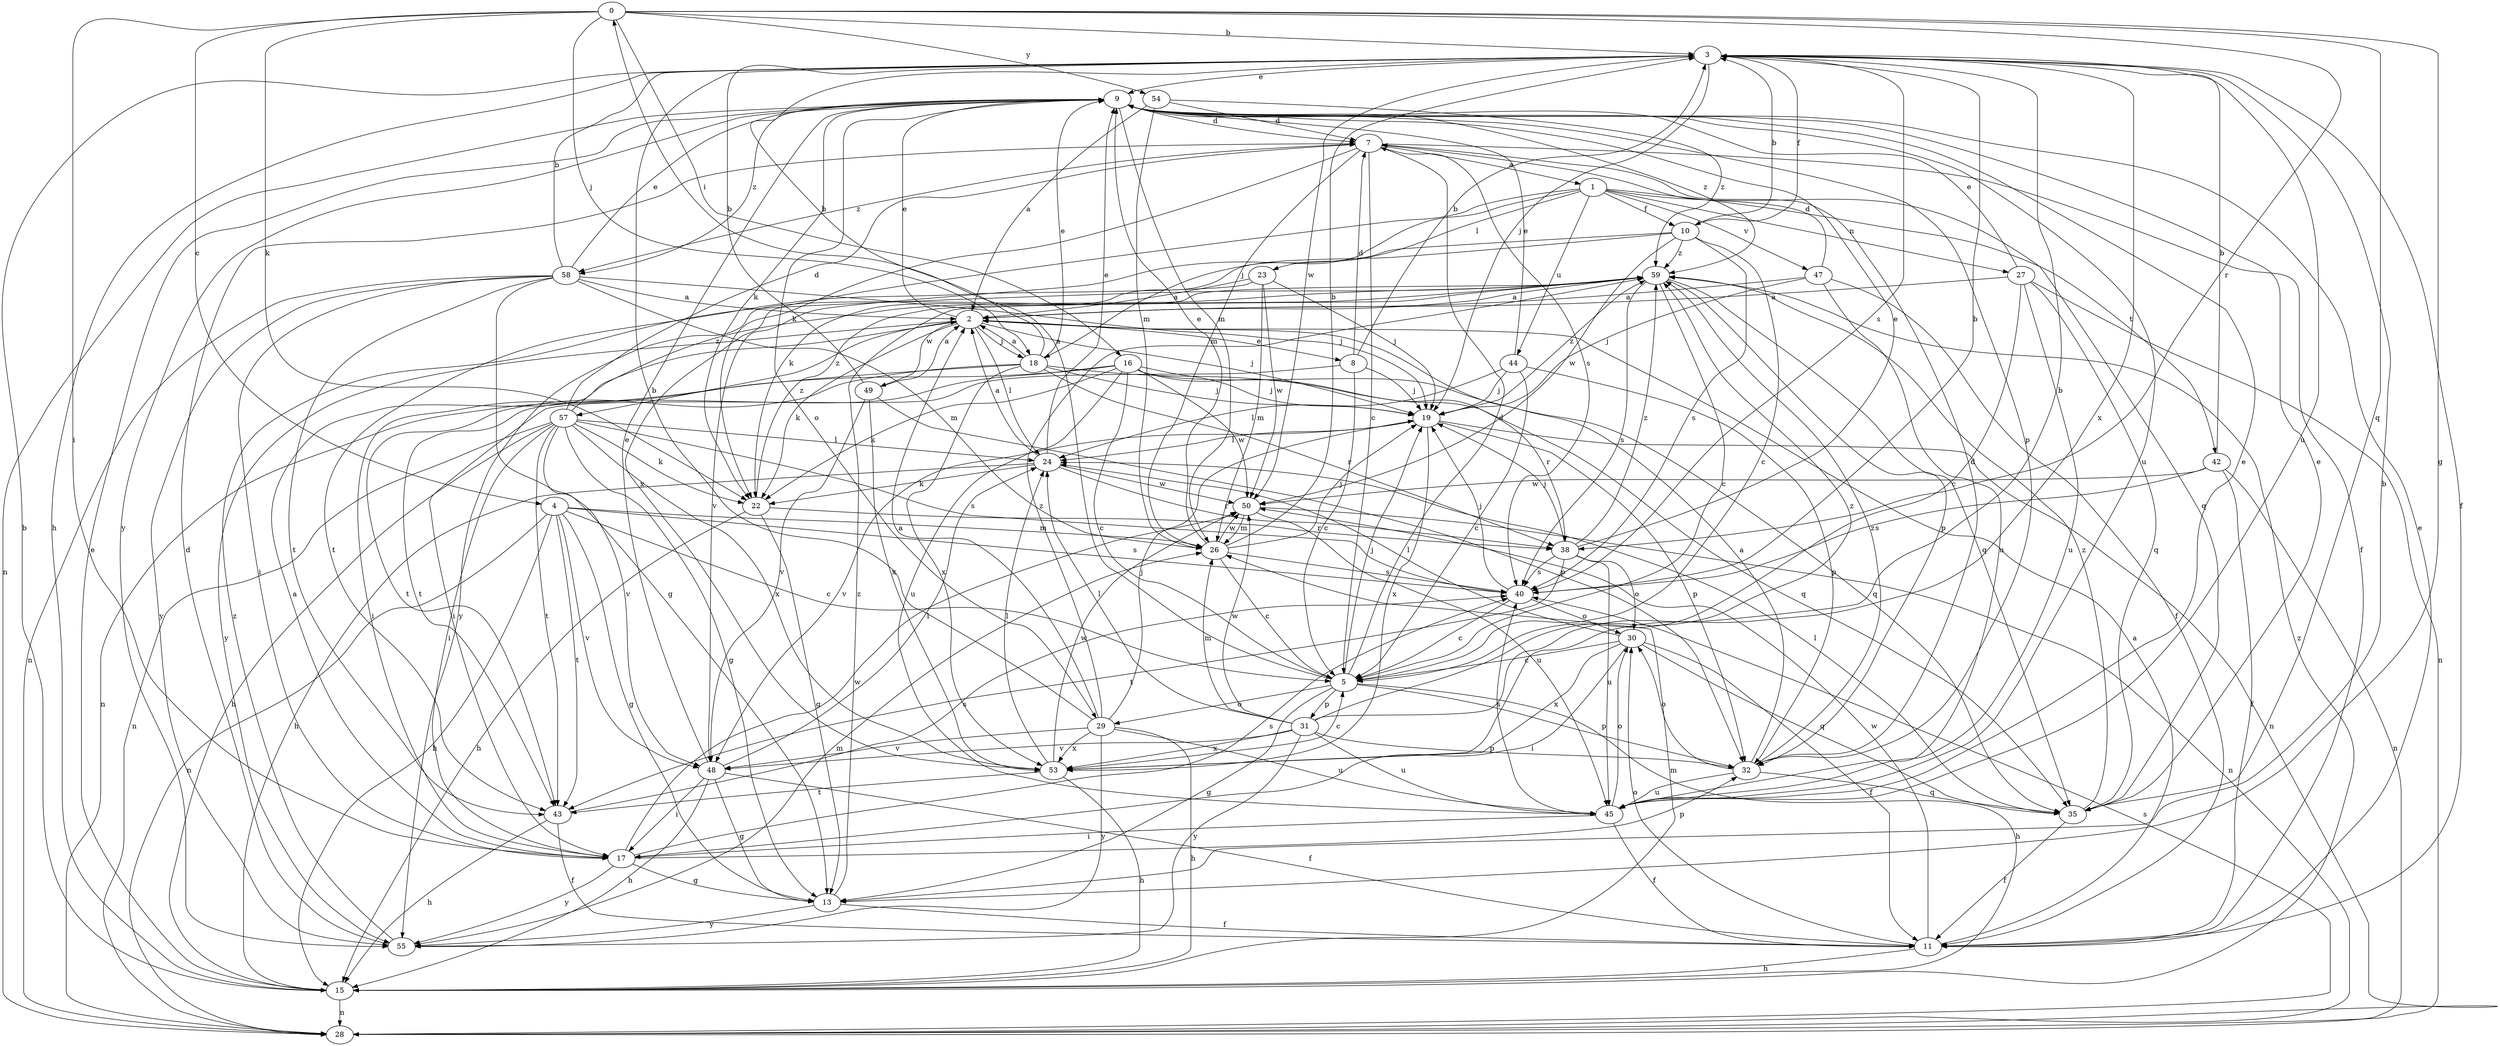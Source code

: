 strict digraph  {
0;
1;
2;
3;
4;
5;
7;
8;
9;
10;
11;
13;
15;
16;
17;
18;
19;
22;
23;
24;
26;
27;
28;
29;
30;
31;
32;
35;
38;
40;
42;
43;
44;
45;
47;
48;
49;
50;
53;
54;
55;
57;
58;
59;
0 -> 3  [label=b];
0 -> 4  [label=c];
0 -> 13  [label=g];
0 -> 16  [label=i];
0 -> 17  [label=i];
0 -> 18  [label=j];
0 -> 22  [label=k];
0 -> 35  [label=q];
0 -> 38  [label=r];
0 -> 54  [label=y];
1 -> 10  [label=f];
1 -> 18  [label=j];
1 -> 23  [label=l];
1 -> 27  [label=n];
1 -> 35  [label=q];
1 -> 42  [label=t];
1 -> 44  [label=u];
1 -> 47  [label=v];
1 -> 53  [label=x];
2 -> 8  [label=e];
2 -> 9  [label=e];
2 -> 18  [label=j];
2 -> 19  [label=j];
2 -> 22  [label=k];
2 -> 24  [label=l];
2 -> 49  [label=w];
2 -> 55  [label=y];
2 -> 57  [label=z];
3 -> 9  [label=e];
3 -> 10  [label=f];
3 -> 11  [label=f];
3 -> 15  [label=h];
3 -> 19  [label=j];
3 -> 40  [label=s];
3 -> 45  [label=u];
3 -> 50  [label=w];
3 -> 53  [label=x];
4 -> 5  [label=c];
4 -> 13  [label=g];
4 -> 15  [label=h];
4 -> 26  [label=m];
4 -> 28  [label=n];
4 -> 40  [label=s];
4 -> 43  [label=t];
4 -> 48  [label=v];
5 -> 0  [label=a];
5 -> 7  [label=d];
5 -> 13  [label=g];
5 -> 15  [label=h];
5 -> 19  [label=j];
5 -> 29  [label=o];
5 -> 31  [label=p];
5 -> 32  [label=p];
7 -> 1  [label=a];
7 -> 5  [label=c];
7 -> 11  [label=f];
7 -> 22  [label=k];
7 -> 26  [label=m];
7 -> 40  [label=s];
7 -> 58  [label=z];
8 -> 3  [label=b];
8 -> 5  [label=c];
8 -> 7  [label=d];
8 -> 17  [label=i];
8 -> 19  [label=j];
9 -> 7  [label=d];
9 -> 22  [label=k];
9 -> 26  [label=m];
9 -> 28  [label=n];
9 -> 29  [label=o];
9 -> 32  [label=p];
9 -> 45  [label=u];
9 -> 55  [label=y];
9 -> 58  [label=z];
9 -> 59  [label=z];
10 -> 3  [label=b];
10 -> 5  [label=c];
10 -> 22  [label=k];
10 -> 40  [label=s];
10 -> 48  [label=v];
10 -> 50  [label=w];
10 -> 59  [label=z];
11 -> 2  [label=a];
11 -> 9  [label=e];
11 -> 15  [label=h];
11 -> 30  [label=o];
11 -> 50  [label=w];
13 -> 3  [label=b];
13 -> 11  [label=f];
13 -> 55  [label=y];
13 -> 59  [label=z];
15 -> 3  [label=b];
15 -> 9  [label=e];
15 -> 26  [label=m];
15 -> 28  [label=n];
15 -> 59  [label=z];
16 -> 5  [label=c];
16 -> 19  [label=j];
16 -> 22  [label=k];
16 -> 28  [label=n];
16 -> 35  [label=q];
16 -> 38  [label=r];
16 -> 43  [label=t];
16 -> 45  [label=u];
16 -> 50  [label=w];
17 -> 2  [label=a];
17 -> 13  [label=g];
17 -> 32  [label=p];
17 -> 40  [label=s];
17 -> 50  [label=w];
17 -> 55  [label=y];
18 -> 2  [label=a];
18 -> 3  [label=b];
18 -> 9  [label=e];
18 -> 17  [label=i];
18 -> 19  [label=j];
18 -> 35  [label=q];
18 -> 38  [label=r];
18 -> 43  [label=t];
18 -> 53  [label=x];
19 -> 24  [label=l];
19 -> 28  [label=n];
19 -> 32  [label=p];
19 -> 48  [label=v];
19 -> 53  [label=x];
19 -> 59  [label=z];
22 -> 13  [label=g];
22 -> 15  [label=h];
22 -> 38  [label=r];
22 -> 59  [label=z];
23 -> 2  [label=a];
23 -> 19  [label=j];
23 -> 26  [label=m];
23 -> 43  [label=t];
23 -> 50  [label=w];
24 -> 2  [label=a];
24 -> 9  [label=e];
24 -> 15  [label=h];
24 -> 22  [label=k];
24 -> 38  [label=r];
24 -> 50  [label=w];
26 -> 3  [label=b];
26 -> 5  [label=c];
26 -> 9  [label=e];
26 -> 19  [label=j];
26 -> 40  [label=s];
26 -> 50  [label=w];
27 -> 2  [label=a];
27 -> 5  [label=c];
27 -> 9  [label=e];
27 -> 28  [label=n];
27 -> 35  [label=q];
27 -> 45  [label=u];
28 -> 40  [label=s];
29 -> 2  [label=a];
29 -> 3  [label=b];
29 -> 15  [label=h];
29 -> 19  [label=j];
29 -> 45  [label=u];
29 -> 48  [label=v];
29 -> 53  [label=x];
29 -> 55  [label=y];
29 -> 59  [label=z];
30 -> 5  [label=c];
30 -> 11  [label=f];
30 -> 17  [label=i];
30 -> 24  [label=l];
30 -> 35  [label=q];
30 -> 53  [label=x];
31 -> 3  [label=b];
31 -> 24  [label=l];
31 -> 26  [label=m];
31 -> 32  [label=p];
31 -> 45  [label=u];
31 -> 48  [label=v];
31 -> 50  [label=w];
31 -> 53  [label=x];
31 -> 55  [label=y];
31 -> 59  [label=z];
32 -> 2  [label=a];
32 -> 7  [label=d];
32 -> 30  [label=o];
32 -> 35  [label=q];
32 -> 45  [label=u];
32 -> 59  [label=z];
35 -> 9  [label=e];
35 -> 11  [label=f];
35 -> 24  [label=l];
35 -> 59  [label=z];
38 -> 9  [label=e];
38 -> 19  [label=j];
38 -> 30  [label=o];
38 -> 40  [label=s];
38 -> 43  [label=t];
38 -> 45  [label=u];
38 -> 59  [label=z];
40 -> 3  [label=b];
40 -> 5  [label=c];
40 -> 19  [label=j];
40 -> 30  [label=o];
42 -> 3  [label=b];
42 -> 11  [label=f];
42 -> 28  [label=n];
42 -> 40  [label=s];
42 -> 50  [label=w];
43 -> 11  [label=f];
43 -> 15  [label=h];
43 -> 40  [label=s];
44 -> 5  [label=c];
44 -> 9  [label=e];
44 -> 19  [label=j];
44 -> 24  [label=l];
44 -> 32  [label=p];
45 -> 9  [label=e];
45 -> 11  [label=f];
45 -> 17  [label=i];
45 -> 30  [label=o];
45 -> 40  [label=s];
47 -> 2  [label=a];
47 -> 7  [label=d];
47 -> 11  [label=f];
47 -> 19  [label=j];
47 -> 45  [label=u];
48 -> 9  [label=e];
48 -> 11  [label=f];
48 -> 13  [label=g];
48 -> 15  [label=h];
48 -> 17  [label=i];
48 -> 24  [label=l];
49 -> 2  [label=a];
49 -> 3  [label=b];
49 -> 32  [label=p];
49 -> 48  [label=v];
49 -> 53  [label=x];
50 -> 26  [label=m];
50 -> 28  [label=n];
50 -> 45  [label=u];
53 -> 5  [label=c];
53 -> 15  [label=h];
53 -> 24  [label=l];
53 -> 43  [label=t];
53 -> 50  [label=w];
54 -> 2  [label=a];
54 -> 7  [label=d];
54 -> 26  [label=m];
54 -> 59  [label=z];
55 -> 7  [label=d];
55 -> 26  [label=m];
55 -> 59  [label=z];
57 -> 7  [label=d];
57 -> 13  [label=g];
57 -> 15  [label=h];
57 -> 17  [label=i];
57 -> 22  [label=k];
57 -> 24  [label=l];
57 -> 28  [label=n];
57 -> 40  [label=s];
57 -> 43  [label=t];
57 -> 48  [label=v];
57 -> 53  [label=x];
57 -> 59  [label=z];
58 -> 2  [label=a];
58 -> 3  [label=b];
58 -> 9  [label=e];
58 -> 13  [label=g];
58 -> 17  [label=i];
58 -> 19  [label=j];
58 -> 26  [label=m];
58 -> 28  [label=n];
58 -> 43  [label=t];
58 -> 55  [label=y];
59 -> 2  [label=a];
59 -> 5  [label=c];
59 -> 32  [label=p];
59 -> 35  [label=q];
59 -> 40  [label=s];
59 -> 55  [label=y];
}
